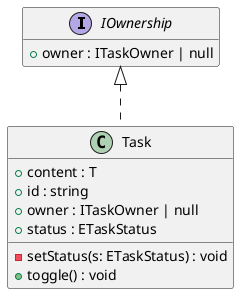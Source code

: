 @startuml
hide empty methods
hide empty fields
interface "IOwnership" {
    +owner : ITaskOwner | null
}
class "Task" {
    +content : T
    +id : string
    +owner : ITaskOwner | null
    +status : ETaskStatus
    -setStatus(s: ETaskStatus) : void
    +toggle() : void
}
"IOwnership" <|.. "Task"
@enduml